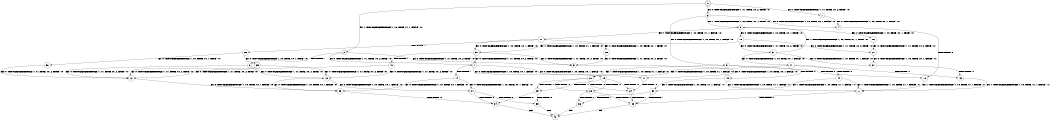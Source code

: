 digraph BCG {
size = "7, 10.5";
center = TRUE;
node [shape = circle];
0 [peripheries = 2];
0 -> 1 [label = "EX !0 !ATOMIC_EXCH_BRANCH (1, +1, TRUE, +0, 2, TRUE) !:0:"];
0 -> 2 [label = "EX !1 !ATOMIC_EXCH_BRANCH (1, +0, TRUE, +1, 1, FALSE) !:0:"];
0 -> 3 [label = "EX !0 !ATOMIC_EXCH_BRANCH (1, +1, TRUE, +0, 2, TRUE) !:0:"];
1 -> 4 [label = "EX !0 !ATOMIC_EXCH_BRANCH (1, +0, TRUE, +0, 1, FALSE) !:0:"];
2 -> 5 [label = "EX !0 !ATOMIC_EXCH_BRANCH (1, +1, TRUE, +0, 2, TRUE) !:0:"];
2 -> 6 [label = "TERMINATE !1"];
2 -> 7 [label = "EX !0 !ATOMIC_EXCH_BRANCH (1, +1, TRUE, +0, 2, TRUE) !:0:"];
3 -> 4 [label = "EX !0 !ATOMIC_EXCH_BRANCH (1, +0, TRUE, +0, 1, FALSE) !:0:"];
3 -> 8 [label = "EX !1 !ATOMIC_EXCH_BRANCH (1, +0, TRUE, +1, 1, TRUE) !:0:"];
3 -> 9 [label = "EX !0 !ATOMIC_EXCH_BRANCH (1, +0, TRUE, +0, 1, FALSE) !:0:"];
4 -> 10 [label = "TERMINATE !0"];
5 -> 11 [label = "EX !0 !ATOMIC_EXCH_BRANCH (1, +0, TRUE, +0, 1, FALSE) !:0:"];
6 -> 12 [label = "EX !0 !ATOMIC_EXCH_BRANCH (1, +1, TRUE, +0, 2, TRUE) !:0:"];
6 -> 13 [label = "EX !0 !ATOMIC_EXCH_BRANCH (1, +1, TRUE, +0, 2, TRUE) !:0:"];
7 -> 11 [label = "EX !0 !ATOMIC_EXCH_BRANCH (1, +0, TRUE, +0, 1, FALSE) !:0:"];
7 -> 14 [label = "TERMINATE !1"];
7 -> 15 [label = "EX !0 !ATOMIC_EXCH_BRANCH (1, +0, TRUE, +0, 1, FALSE) !:0:"];
8 -> 16 [label = "EX !0 !ATOMIC_EXCH_BRANCH (1, +0, TRUE, +0, 1, TRUE) !:0:"];
8 -> 17 [label = "EX !1 !ATOMIC_EXCH_BRANCH (1, +0, TRUE, +1, 1, FALSE) !:0:"];
8 -> 18 [label = "EX !0 !ATOMIC_EXCH_BRANCH (1, +0, TRUE, +0, 1, TRUE) !:0:"];
9 -> 10 [label = "TERMINATE !0"];
9 -> 19 [label = "TERMINATE !0"];
9 -> 20 [label = "EX !1 !ATOMIC_EXCH_BRANCH (1, +0, TRUE, +1, 1, FALSE) !:0:"];
10 -> 21 [label = "EX !1 !ATOMIC_EXCH_BRANCH (1, +0, TRUE, +1, 1, FALSE) !:1:"];
11 -> 22 [label = "TERMINATE !0"];
12 -> 23 [label = "EX !0 !ATOMIC_EXCH_BRANCH (1, +0, TRUE, +0, 1, FALSE) !:0:"];
13 -> 23 [label = "EX !0 !ATOMIC_EXCH_BRANCH (1, +0, TRUE, +0, 1, FALSE) !:0:"];
13 -> 24 [label = "EX !0 !ATOMIC_EXCH_BRANCH (1, +0, TRUE, +0, 1, FALSE) !:0:"];
14 -> 23 [label = "EX !0 !ATOMIC_EXCH_BRANCH (1, +0, TRUE, +0, 1, FALSE) !:0:"];
14 -> 24 [label = "EX !0 !ATOMIC_EXCH_BRANCH (1, +0, TRUE, +0, 1, FALSE) !:0:"];
15 -> 22 [label = "TERMINATE !0"];
15 -> 25 [label = "TERMINATE !1"];
15 -> 26 [label = "TERMINATE !0"];
16 -> 27 [label = "EX !0 !ATOMIC_EXCH_BRANCH (1, +1, TRUE, +0, 2, TRUE) !:0:"];
17 -> 28 [label = "EX !0 !ATOMIC_EXCH_BRANCH (1, +0, TRUE, +0, 1, TRUE) !:0:"];
17 -> 29 [label = "TERMINATE !1"];
17 -> 30 [label = "EX !0 !ATOMIC_EXCH_BRANCH (1, +0, TRUE, +0, 1, TRUE) !:0:"];
18 -> 27 [label = "EX !0 !ATOMIC_EXCH_BRANCH (1, +1, TRUE, +0, 2, TRUE) !:0:"];
18 -> 30 [label = "EX !1 !ATOMIC_EXCH_BRANCH (1, +0, TRUE, +1, 1, FALSE) !:0:"];
18 -> 31 [label = "EX !0 !ATOMIC_EXCH_BRANCH (1, +1, TRUE, +0, 2, TRUE) !:0:"];
19 -> 21 [label = "EX !1 !ATOMIC_EXCH_BRANCH (1, +0, TRUE, +1, 1, FALSE) !:1:"];
19 -> 32 [label = "EX !1 !ATOMIC_EXCH_BRANCH (1, +0, TRUE, +1, 1, FALSE) !:1:"];
20 -> 22 [label = "TERMINATE !0"];
20 -> 25 [label = "TERMINATE !1"];
20 -> 26 [label = "TERMINATE !0"];
21 -> 33 [label = "TERMINATE !1"];
22 -> 33 [label = "TERMINATE !1"];
23 -> 34 [label = "TERMINATE !0"];
24 -> 34 [label = "TERMINATE !0"];
24 -> 35 [label = "TERMINATE !0"];
25 -> 34 [label = "TERMINATE !0"];
25 -> 35 [label = "TERMINATE !0"];
26 -> 33 [label = "TERMINATE !1"];
26 -> 36 [label = "TERMINATE !1"];
27 -> 37 [label = "EX !0 !ATOMIC_EXCH_BRANCH (1, +0, TRUE, +0, 1, FALSE) !:0:"];
28 -> 5 [label = "EX !0 !ATOMIC_EXCH_BRANCH (1, +1, TRUE, +0, 2, TRUE) !:0:"];
29 -> 38 [label = "EX !0 !ATOMIC_EXCH_BRANCH (1, +0, TRUE, +0, 1, TRUE) !:0:"];
29 -> 39 [label = "EX !0 !ATOMIC_EXCH_BRANCH (1, +0, TRUE, +0, 1, TRUE) !:0:"];
30 -> 5 [label = "EX !0 !ATOMIC_EXCH_BRANCH (1, +1, TRUE, +0, 2, TRUE) !:0:"];
30 -> 40 [label = "TERMINATE !1"];
30 -> 7 [label = "EX !0 !ATOMIC_EXCH_BRANCH (1, +1, TRUE, +0, 2, TRUE) !:0:"];
31 -> 37 [label = "EX !0 !ATOMIC_EXCH_BRANCH (1, +0, TRUE, +0, 1, FALSE) !:0:"];
31 -> 8 [label = "EX !1 !ATOMIC_EXCH_BRANCH (1, +0, TRUE, +1, 1, TRUE) !:0:"];
31 -> 41 [label = "EX !0 !ATOMIC_EXCH_BRANCH (1, +0, TRUE, +0, 1, FALSE) !:0:"];
32 -> 33 [label = "TERMINATE !1"];
32 -> 36 [label = "TERMINATE !1"];
33 -> 42 [label = "exit"];
34 -> 42 [label = "exit"];
35 -> 42 [label = "exit"];
36 -> 42 [label = "exit"];
37 -> 43 [label = "TERMINATE !0"];
38 -> 12 [label = "EX !0 !ATOMIC_EXCH_BRANCH (1, +1, TRUE, +0, 2, TRUE) !:0:"];
39 -> 12 [label = "EX !0 !ATOMIC_EXCH_BRANCH (1, +1, TRUE, +0, 2, TRUE) !:0:"];
39 -> 13 [label = "EX !0 !ATOMIC_EXCH_BRANCH (1, +1, TRUE, +0, 2, TRUE) !:0:"];
40 -> 12 [label = "EX !0 !ATOMIC_EXCH_BRANCH (1, +1, TRUE, +0, 2, TRUE) !:0:"];
40 -> 13 [label = "EX !0 !ATOMIC_EXCH_BRANCH (1, +1, TRUE, +0, 2, TRUE) !:0:"];
41 -> 43 [label = "TERMINATE !0"];
41 -> 44 [label = "TERMINATE !0"];
41 -> 20 [label = "EX !1 !ATOMIC_EXCH_BRANCH (1, +0, TRUE, +1, 1, FALSE) !:0:"];
43 -> 21 [label = "EX !1 !ATOMIC_EXCH_BRANCH (1, +0, TRUE, +1, 1, FALSE) !:1:"];
44 -> 21 [label = "EX !1 !ATOMIC_EXCH_BRANCH (1, +0, TRUE, +1, 1, FALSE) !:1:"];
44 -> 32 [label = "EX !1 !ATOMIC_EXCH_BRANCH (1, +0, TRUE, +1, 1, FALSE) !:1:"];
}
